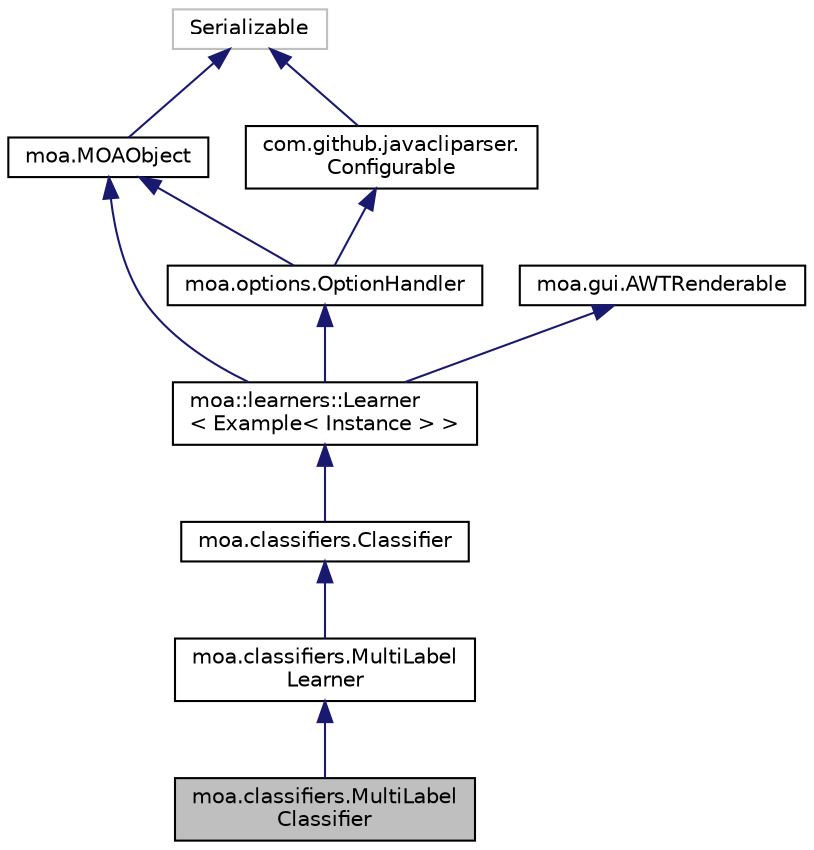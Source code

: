 digraph "moa.classifiers.MultiLabelClassifier"
{
 // LATEX_PDF_SIZE
  edge [fontname="Helvetica",fontsize="10",labelfontname="Helvetica",labelfontsize="10"];
  node [fontname="Helvetica",fontsize="10",shape=record];
  Node1 [label="moa.classifiers.MultiLabel\lClassifier",height=0.2,width=0.4,color="black", fillcolor="grey75", style="filled", fontcolor="black",tooltip=" "];
  Node2 -> Node1 [dir="back",color="midnightblue",fontsize="10",style="solid"];
  Node2 [label="moa.classifiers.MultiLabel\lLearner",height=0.2,width=0.4,color="black", fillcolor="white", style="filled",URL="$interfacemoa_1_1classifiers_1_1_multi_label_learner.html",tooltip=" "];
  Node3 -> Node2 [dir="back",color="midnightblue",fontsize="10",style="solid"];
  Node3 [label="moa.classifiers.Classifier",height=0.2,width=0.4,color="black", fillcolor="white", style="filled",URL="$interfacemoa_1_1classifiers_1_1_classifier.html",tooltip=" "];
  Node4 -> Node3 [dir="back",color="midnightblue",fontsize="10",style="solid"];
  Node4 [label="moa::learners::Learner\l\< Example\< Instance \> \>",height=0.2,width=0.4,color="black", fillcolor="white", style="filled",URL="$interfacemoa_1_1learners_1_1_learner.html",tooltip=" "];
  Node5 -> Node4 [dir="back",color="midnightblue",fontsize="10",style="solid"];
  Node5 [label="moa.MOAObject",height=0.2,width=0.4,color="black", fillcolor="white", style="filled",URL="$interfacemoa_1_1_m_o_a_object.html",tooltip=" "];
  Node6 -> Node5 [dir="back",color="midnightblue",fontsize="10",style="solid"];
  Node6 [label="Serializable",height=0.2,width=0.4,color="grey75", fillcolor="white", style="filled",tooltip=" "];
  Node7 -> Node4 [dir="back",color="midnightblue",fontsize="10",style="solid"];
  Node7 [label="moa.options.OptionHandler",height=0.2,width=0.4,color="black", fillcolor="white", style="filled",URL="$interfacemoa_1_1options_1_1_option_handler.html",tooltip=" "];
  Node5 -> Node7 [dir="back",color="midnightblue",fontsize="10",style="solid"];
  Node8 -> Node7 [dir="back",color="midnightblue",fontsize="10",style="solid"];
  Node8 [label="com.github.javacliparser.\lConfigurable",height=0.2,width=0.4,color="black", fillcolor="white", style="filled",URL="$interfacecom_1_1github_1_1javacliparser_1_1_configurable.html",tooltip=" "];
  Node6 -> Node8 [dir="back",color="midnightblue",fontsize="10",style="solid"];
  Node9 -> Node4 [dir="back",color="midnightblue",fontsize="10",style="solid"];
  Node9 [label="moa.gui.AWTRenderable",height=0.2,width=0.4,color="black", fillcolor="white", style="filled",URL="$interfacemoa_1_1gui_1_1_a_w_t_renderable.html",tooltip=" "];
}
